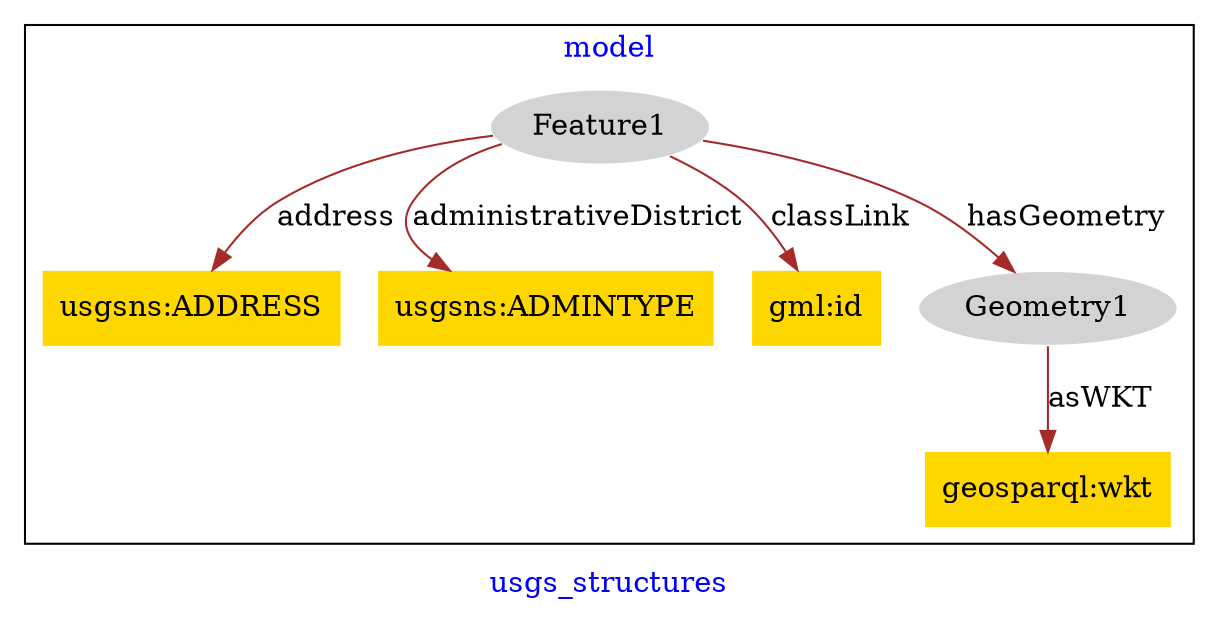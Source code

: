 digraph n0 {
fontcolor="blue"
remincross="true"
label="usgs_structures"
subgraph cluster {
label="model"
n2[style="filled",color="white",fillcolor="lightgray",label="Feature1"];
n3[shape="plaintext",style="filled",fillcolor="gold",label="usgsns:ADDRESS"];
n4[shape="plaintext",style="filled",fillcolor="gold",label="usgsns:ADMINTYPE"];
n5[shape="plaintext",style="filled",fillcolor="gold",label="gml:id"];
n6[style="filled",color="white",fillcolor="lightgray",label="Geometry1"];
n7[shape="plaintext",style="filled",fillcolor="gold",label="geosparql:wkt"];
}
n2 -> n3[color="brown",fontcolor="black",label="address"]
n2 -> n4[color="brown",fontcolor="black",label="administrativeDistrict"]
n2 -> n5[color="brown",fontcolor="black",label="classLink"]
n2 -> n6[color="brown",fontcolor="black",label="hasGeometry"]
n6 -> n7[color="brown",fontcolor="black",label="asWKT"]
}
